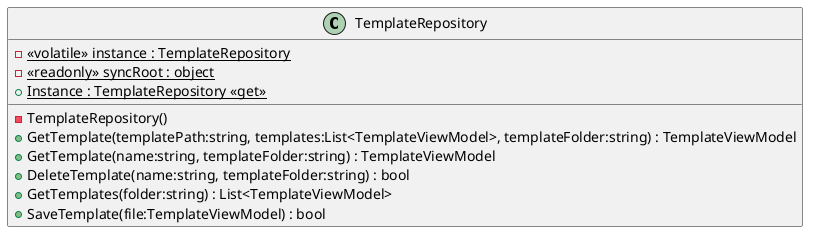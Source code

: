 @startuml
class TemplateRepository {
    - {static} <<volatile>> instance : TemplateRepository
    - {static} <<readonly>> syncRoot : object
    + {static} Instance : TemplateRepository <<get>>
    - TemplateRepository()
    + GetTemplate(templatePath:string, templates:List<TemplateViewModel>, templateFolder:string) : TemplateViewModel
    + GetTemplate(name:string, templateFolder:string) : TemplateViewModel
    + DeleteTemplate(name:string, templateFolder:string) : bool
    + GetTemplates(folder:string) : List<TemplateViewModel>
    + SaveTemplate(file:TemplateViewModel) : bool
}
@enduml
